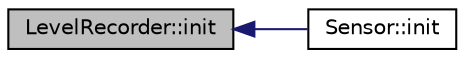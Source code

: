 digraph "LevelRecorder::init"
{
  edge [fontname="Helvetica",fontsize="10",labelfontname="Helvetica",labelfontsize="10"];
  node [fontname="Helvetica",fontsize="10",shape=record];
  rankdir="LR";
  Node7 [label="LevelRecorder::init",height=0.2,width=0.4,color="black", fillcolor="grey75", style="filled", fontcolor="black"];
  Node7 -> Node8 [dir="back",color="midnightblue",fontsize="10",style="solid"];
  Node8 [label="Sensor::init",height=0.2,width=0.4,color="black", fillcolor="white", style="filled",URL="$class_sensor.html#a84bc35cfba92eb579bc311b3c8b2980d"];
}
